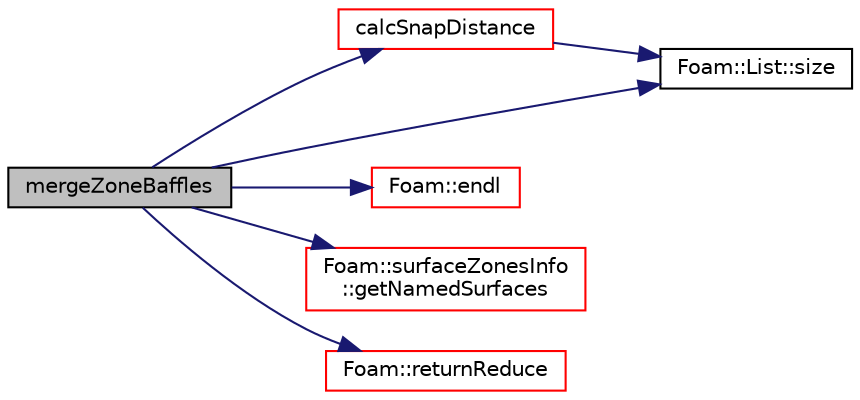 digraph "mergeZoneBaffles"
{
  bgcolor="transparent";
  edge [fontname="Helvetica",fontsize="10",labelfontname="Helvetica",labelfontsize="10"];
  node [fontname="Helvetica",fontsize="10",shape=record];
  rankdir="LR";
  Node550 [label="mergeZoneBaffles",height=0.2,width=0.4,color="black", fillcolor="grey75", style="filled", fontcolor="black"];
  Node550 -> Node551 [color="midnightblue",fontsize="10",style="solid",fontname="Helvetica"];
  Node551 [label="calcSnapDistance",height=0.2,width=0.4,color="red",URL="$a25921.html#afd4d0bc8076355e778a983cde07f58af",tooltip="Calculate edge length per patch point. "];
  Node551 -> Node555 [color="midnightblue",fontsize="10",style="solid",fontname="Helvetica"];
  Node555 [label="Foam::List::size",height=0.2,width=0.4,color="black",URL="$a26833.html#a8a5f6fa29bd4b500caf186f60245b384",tooltip="Override size to be inconsistent with allocated storage. "];
  Node550 -> Node572 [color="midnightblue",fontsize="10",style="solid",fontname="Helvetica"];
  Node572 [label="Foam::endl",height=0.2,width=0.4,color="red",URL="$a21851.html#a2db8fe02a0d3909e9351bb4275b23ce4",tooltip="Add newline and flush stream. "];
  Node550 -> Node748 [color="midnightblue",fontsize="10",style="solid",fontname="Helvetica"];
  Node748 [label="Foam::surfaceZonesInfo\l::getNamedSurfaces",height=0.2,width=0.4,color="red",URL="$a25885.html#a59d8871cd9c916017046af1f0a57c60f",tooltip="Get indices of named surfaces (surfaces with faceZoneName) "];
  Node550 -> Node775 [color="midnightblue",fontsize="10",style="solid",fontname="Helvetica"];
  Node775 [label="Foam::returnReduce",height=0.2,width=0.4,color="red",URL="$a21851.html#a8d528a67d2a9c6fe4fb94bc86872624b"];
  Node550 -> Node555 [color="midnightblue",fontsize="10",style="solid",fontname="Helvetica"];
}
